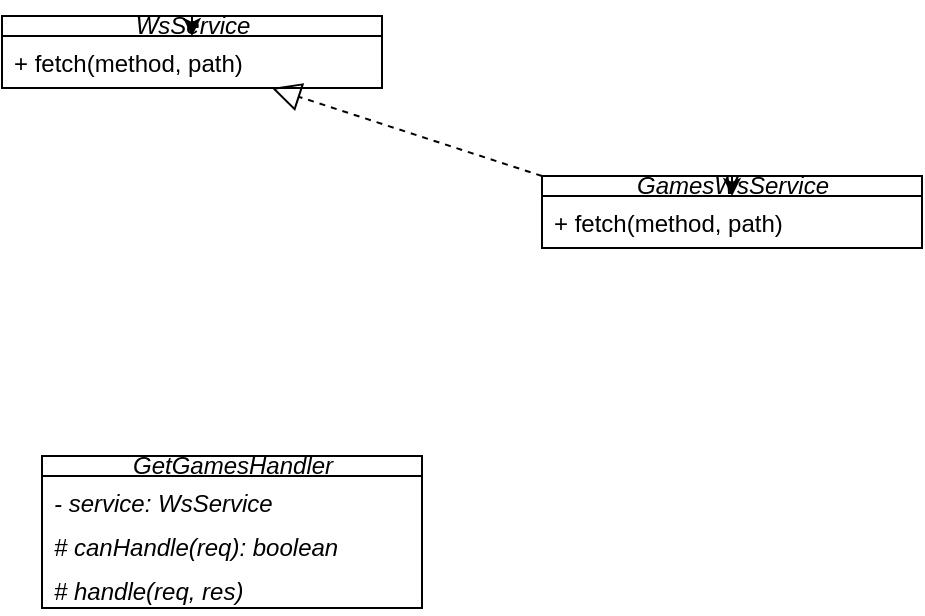 <mxfile>
    <diagram id="3mQ4wZWiFFdNIkhYiEbg" name="Page-1">
        <mxGraphModel dx="493" dy="347" grid="1" gridSize="10" guides="1" tooltips="1" connect="1" arrows="1" fold="1" page="1" pageScale="1" pageWidth="827" pageHeight="1169" math="0" shadow="0">
            <root>
                <mxCell id="0"/>
                <mxCell id="1" parent="0"/>
                <mxCell id="2" value="&lt;i&gt;GamesWsService&lt;br&gt;&lt;/i&gt;" style="swimlane;fontStyle=0;childLayout=stackLayout;horizontal=1;startSize=10;fillColor=none;horizontalStack=0;resizeParent=1;resizeParentMax=0;resizeLast=0;collapsible=1;marginBottom=0;html=1;" parent="1" vertex="1">
                    <mxGeometry x="460" y="190" width="190" height="36" as="geometry"/>
                </mxCell>
                <mxCell id="3" value="+ fetch(method, path)" style="text;strokeColor=none;fillColor=none;align=left;verticalAlign=top;spacingLeft=4;spacingRight=4;overflow=hidden;rotatable=0;points=[[0,0.5],[1,0.5]];portConstraint=eastwest;whiteSpace=wrap;html=1;" parent="2" vertex="1">
                    <mxGeometry y="10" width="190" height="26" as="geometry"/>
                </mxCell>
                <mxCell id="55" style="edgeStyle=none;html=1;exitX=0.5;exitY=0;exitDx=0;exitDy=0;fontStyle=1" parent="2" source="2" target="3" edge="1">
                    <mxGeometry relative="1" as="geometry"/>
                </mxCell>
                <mxCell id="11" value="&lt;i&gt;GetGamesHandler&lt;br&gt;&lt;/i&gt;" style="swimlane;fontStyle=0;childLayout=stackLayout;horizontal=1;startSize=10;fillColor=none;horizontalStack=0;resizeParent=1;resizeParentMax=0;resizeLast=0;collapsible=1;marginBottom=0;html=1;" parent="1" vertex="1">
                    <mxGeometry x="210" y="330" width="190" height="76" as="geometry"/>
                </mxCell>
                <mxCell id="14" value="&lt;i&gt;- service: WsService&lt;/i&gt;" style="text;strokeColor=none;fillColor=none;align=left;verticalAlign=top;spacingLeft=4;spacingRight=4;overflow=hidden;rotatable=0;points=[[0,0.5],[1,0.5]];portConstraint=eastwest;whiteSpace=wrap;html=1;" parent="11" vertex="1">
                    <mxGeometry y="10" width="190" height="22" as="geometry"/>
                </mxCell>
                <mxCell id="53" value="&lt;i&gt;# canHandle(req): boolean&lt;/i&gt;" style="text;strokeColor=none;fillColor=none;align=left;verticalAlign=top;spacingLeft=4;spacingRight=4;overflow=hidden;rotatable=0;points=[[0,0.5],[1,0.5]];portConstraint=eastwest;whiteSpace=wrap;html=1;" parent="11" vertex="1">
                    <mxGeometry y="32" width="190" height="22" as="geometry"/>
                </mxCell>
                <mxCell id="15" value="&lt;i&gt;# handle(req, res)&lt;/i&gt;" style="text;strokeColor=none;fillColor=none;align=left;verticalAlign=top;spacingLeft=4;spacingRight=4;overflow=hidden;rotatable=0;points=[[0,0.5],[1,0.5]];portConstraint=eastwest;whiteSpace=wrap;html=1;" parent="11" vertex="1">
                    <mxGeometry y="54" width="190" height="22" as="geometry"/>
                </mxCell>
                <mxCell id="56" value="&lt;i&gt;WsService&lt;br&gt;&lt;/i&gt;" style="swimlane;fontStyle=0;childLayout=stackLayout;horizontal=1;startSize=10;fillColor=none;horizontalStack=0;resizeParent=1;resizeParentMax=0;resizeLast=0;collapsible=1;marginBottom=0;html=1;" vertex="1" parent="1">
                    <mxGeometry x="190" y="110" width="190" height="36" as="geometry"/>
                </mxCell>
                <mxCell id="57" value="+ fetch(method, path)" style="text;strokeColor=none;fillColor=none;align=left;verticalAlign=top;spacingLeft=4;spacingRight=4;overflow=hidden;rotatable=0;points=[[0,0.5],[1,0.5]];portConstraint=eastwest;whiteSpace=wrap;html=1;" vertex="1" parent="56">
                    <mxGeometry y="10" width="190" height="26" as="geometry"/>
                </mxCell>
                <mxCell id="58" style="edgeStyle=none;html=1;exitX=0.5;exitY=0;exitDx=0;exitDy=0;fontStyle=1" edge="1" parent="56" source="56" target="57">
                    <mxGeometry relative="1" as="geometry"/>
                </mxCell>
                <mxCell id="59" value="" style="endArrow=block;dashed=1;endFill=0;endSize=12;html=1;exitX=0;exitY=0;exitDx=0;exitDy=0;fontStyle=1" edge="1" parent="1" source="2" target="57">
                    <mxGeometry width="160" relative="1" as="geometry">
                        <mxPoint x="340" y="270" as="sourcePoint"/>
                        <mxPoint x="500" y="270" as="targetPoint"/>
                    </mxGeometry>
                </mxCell>
            </root>
        </mxGraphModel>
    </diagram>
</mxfile>